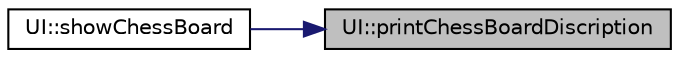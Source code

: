 digraph "UI::printChessBoardDiscription"
{
 // LATEX_PDF_SIZE
  edge [fontname="Helvetica",fontsize="10",labelfontname="Helvetica",labelfontsize="10"];
  node [fontname="Helvetica",fontsize="10",shape=record];
  rankdir="RL";
  Node1 [label="UI::printChessBoardDiscription",height=0.2,width=0.4,color="black", fillcolor="grey75", style="filled", fontcolor="black",tooltip=" "];
  Node1 -> Node2 [dir="back",color="midnightblue",fontsize="10",style="solid",fontname="Helvetica"];
  Node2 [label="UI::showChessBoard",height=0.2,width=0.4,color="black", fillcolor="white", style="filled",URL="$classUI.html#a9eb493f01a86cafe77747d09de33ec7f",tooltip=" "];
}
